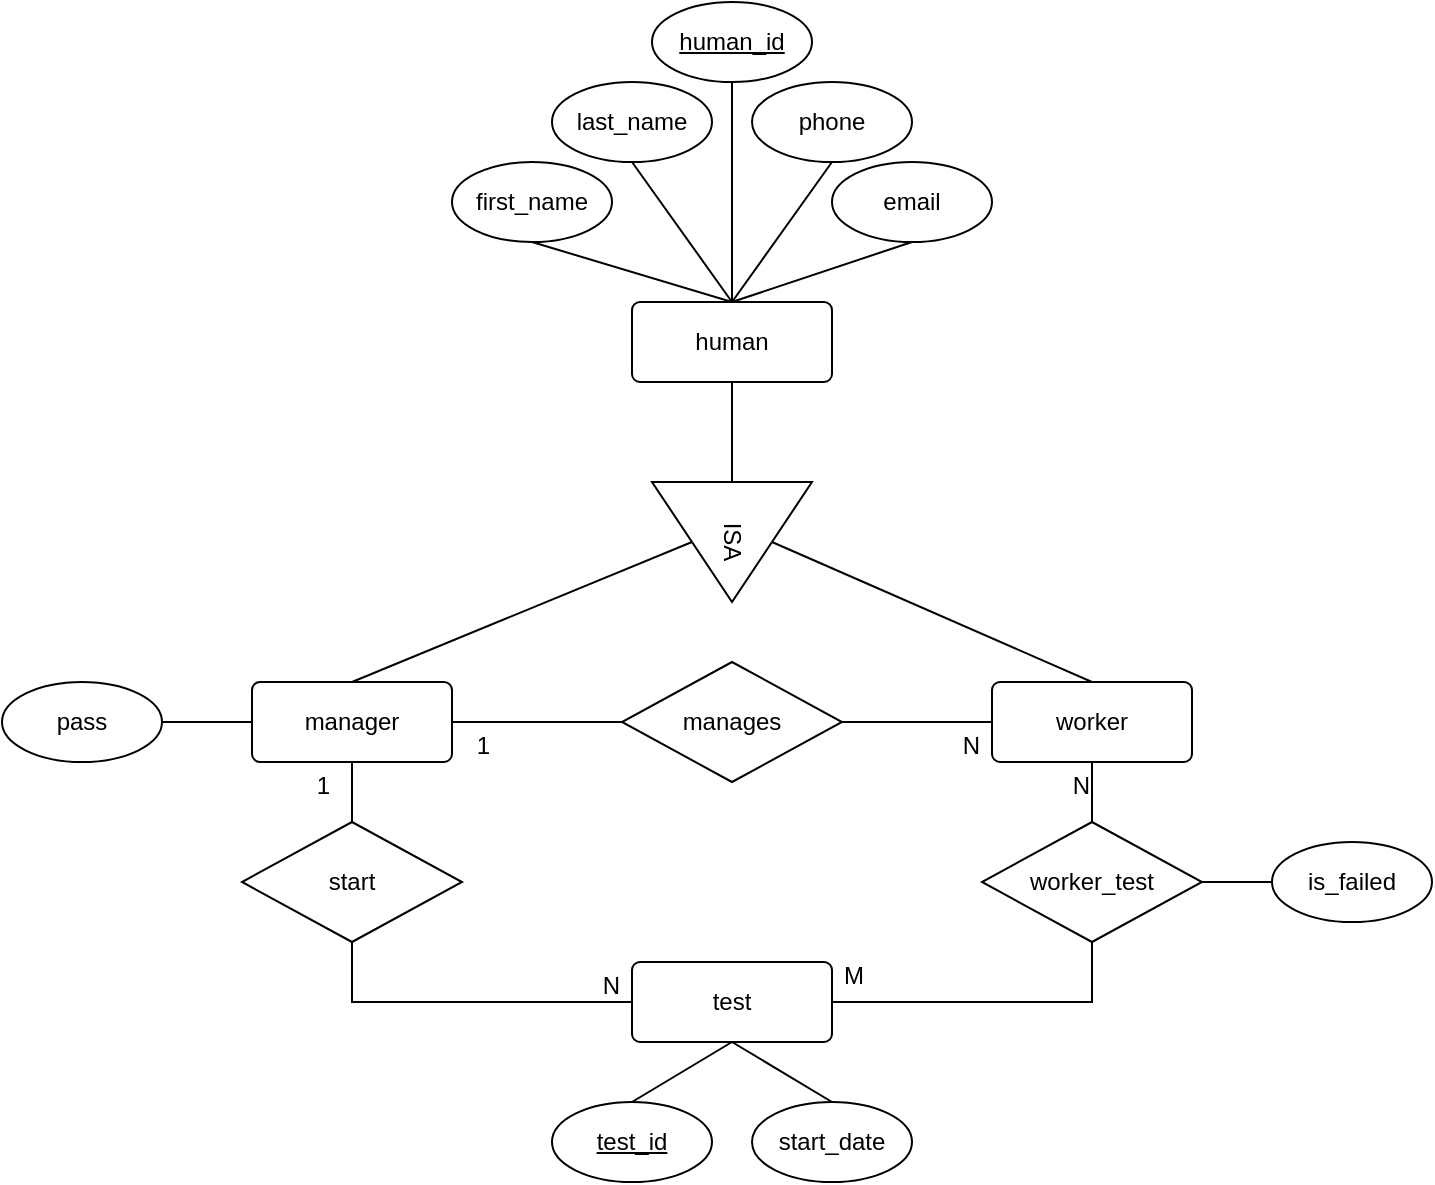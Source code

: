 <mxfile version="28.1.1">
  <diagram name="‫עמוד-1‬" id="a0sxusuZwEAnrO92uEmm">
    <mxGraphModel dx="1546" dy="388" grid="1" gridSize="10" guides="1" tooltips="1" connect="1" arrows="1" fold="1" page="1" pageScale="1" pageWidth="827" pageHeight="1169" math="0" shadow="0">
      <root>
        <mxCell id="0" />
        <mxCell id="1" parent="0" />
        <mxCell id="4_KPcj4YJHk1wF-UFKJq-1" value="" style="edgeStyle=orthogonalEdgeStyle;rounded=0;orthogonalLoop=1;jettySize=auto;html=1;" parent="1" edge="1">
          <mxGeometry relative="1" as="geometry">
            <mxPoint x="-10" y="480" as="sourcePoint" />
          </mxGeometry>
        </mxCell>
        <mxCell id="4_KPcj4YJHk1wF-UFKJq-140" value="" style="edgeStyle=orthogonalEdgeStyle;rounded=0;orthogonalLoop=1;jettySize=auto;html=1;" parent="1" edge="1">
          <mxGeometry relative="1" as="geometry">
            <mxPoint x="-70" y="2460" as="sourcePoint" />
          </mxGeometry>
        </mxCell>
        <mxCell id="6-pD-SDjTyEoyMlk92ho-1" value="" style="edgeStyle=orthogonalEdgeStyle;rounded=0;orthogonalLoop=1;jettySize=auto;html=1;" parent="1" edge="1">
          <mxGeometry relative="1" as="geometry">
            <mxPoint x="470" y="540" as="sourcePoint" />
          </mxGeometry>
        </mxCell>
        <mxCell id="6-pD-SDjTyEoyMlk92ho-140" value="" style="edgeStyle=orthogonalEdgeStyle;rounded=0;orthogonalLoop=1;jettySize=auto;html=1;" parent="1" edge="1">
          <mxGeometry relative="1" as="geometry">
            <mxPoint x="410" y="2520" as="sourcePoint" />
          </mxGeometry>
        </mxCell>
        <mxCell id="sLQLiBAyIfBGB4FIWRoG-1" value="human" style="rounded=1;arcSize=10;whiteSpace=wrap;html=1;align=center;" vertex="1" parent="1">
          <mxGeometry x="255" y="820" width="100" height="40" as="geometry" />
        </mxCell>
        <mxCell id="sLQLiBAyIfBGB4FIWRoG-2" value="manager" style="rounded=1;arcSize=10;whiteSpace=wrap;html=1;align=center;" vertex="1" parent="1">
          <mxGeometry x="65" y="1010" width="100" height="40" as="geometry" />
        </mxCell>
        <mxCell id="sLQLiBAyIfBGB4FIWRoG-3" value="first_name" style="ellipse;whiteSpace=wrap;html=1;align=center;" vertex="1" parent="1">
          <mxGeometry x="165" y="750" width="80" height="40" as="geometry" />
        </mxCell>
        <mxCell id="sLQLiBAyIfBGB4FIWRoG-4" value="last_name" style="ellipse;whiteSpace=wrap;html=1;align=center;" vertex="1" parent="1">
          <mxGeometry x="215" y="710" width="80" height="40" as="geometry" />
        </mxCell>
        <mxCell id="sLQLiBAyIfBGB4FIWRoG-5" value="phone" style="ellipse;whiteSpace=wrap;html=1;align=center;" vertex="1" parent="1">
          <mxGeometry x="315" y="710" width="80" height="40" as="geometry" />
        </mxCell>
        <mxCell id="sLQLiBAyIfBGB4FIWRoG-6" value="email" style="ellipse;whiteSpace=wrap;html=1;align=center;" vertex="1" parent="1">
          <mxGeometry x="355" y="750" width="80" height="40" as="geometry" />
        </mxCell>
        <mxCell id="sLQLiBAyIfBGB4FIWRoG-7" value="" style="endArrow=none;html=1;rounded=0;entryX=0.5;entryY=1;entryDx=0;entryDy=0;exitX=0.5;exitY=0;exitDx=0;exitDy=0;" edge="1" parent="1" source="sLQLiBAyIfBGB4FIWRoG-1" target="sLQLiBAyIfBGB4FIWRoG-3">
          <mxGeometry relative="1" as="geometry">
            <mxPoint x="85" y="840" as="sourcePoint" />
            <mxPoint x="245" y="840" as="targetPoint" />
          </mxGeometry>
        </mxCell>
        <mxCell id="sLQLiBAyIfBGB4FIWRoG-8" value="" style="endArrow=none;html=1;rounded=0;entryX=0.5;entryY=1;entryDx=0;entryDy=0;exitX=0.5;exitY=0;exitDx=0;exitDy=0;" edge="1" parent="1" source="sLQLiBAyIfBGB4FIWRoG-1" target="sLQLiBAyIfBGB4FIWRoG-4">
          <mxGeometry relative="1" as="geometry">
            <mxPoint x="395" y="830" as="sourcePoint" />
            <mxPoint x="255" y="800" as="targetPoint" />
          </mxGeometry>
        </mxCell>
        <mxCell id="sLQLiBAyIfBGB4FIWRoG-9" value="" style="endArrow=none;html=1;rounded=0;entryX=0.5;entryY=1;entryDx=0;entryDy=0;exitX=0.5;exitY=0;exitDx=0;exitDy=0;" edge="1" parent="1" source="sLQLiBAyIfBGB4FIWRoG-1" target="sLQLiBAyIfBGB4FIWRoG-5">
          <mxGeometry relative="1" as="geometry">
            <mxPoint x="445" y="850" as="sourcePoint" />
            <mxPoint x="305" y="820" as="targetPoint" />
          </mxGeometry>
        </mxCell>
        <mxCell id="sLQLiBAyIfBGB4FIWRoG-10" value="" style="endArrow=none;html=1;rounded=0;entryX=0.5;entryY=1;entryDx=0;entryDy=0;exitX=0.5;exitY=0;exitDx=0;exitDy=0;" edge="1" parent="1" source="sLQLiBAyIfBGB4FIWRoG-1" target="sLQLiBAyIfBGB4FIWRoG-6">
          <mxGeometry relative="1" as="geometry">
            <mxPoint x="445" y="850" as="sourcePoint" />
            <mxPoint x="305" y="820" as="targetPoint" />
          </mxGeometry>
        </mxCell>
        <mxCell id="sLQLiBAyIfBGB4FIWRoG-11" value="ISA" style="triangle;whiteSpace=wrap;html=1;rotation=90;" vertex="1" parent="1">
          <mxGeometry x="275" y="900" width="60" height="80" as="geometry" />
        </mxCell>
        <mxCell id="sLQLiBAyIfBGB4FIWRoG-12" value="" style="endArrow=none;html=1;rounded=0;entryX=0.5;entryY=1;entryDx=0;entryDy=0;exitX=0;exitY=0.5;exitDx=0;exitDy=0;" edge="1" parent="1" source="sLQLiBAyIfBGB4FIWRoG-11" target="sLQLiBAyIfBGB4FIWRoG-1">
          <mxGeometry relative="1" as="geometry">
            <mxPoint x="375" y="860" as="sourcePoint" />
            <mxPoint x="465" y="830" as="targetPoint" />
          </mxGeometry>
        </mxCell>
        <mxCell id="sLQLiBAyIfBGB4FIWRoG-13" value="&lt;u&gt;human_id&lt;/u&gt;" style="ellipse;whiteSpace=wrap;html=1;align=center;" vertex="1" parent="1">
          <mxGeometry x="265" y="670" width="80" height="40" as="geometry" />
        </mxCell>
        <mxCell id="sLQLiBAyIfBGB4FIWRoG-14" value="" style="endArrow=none;html=1;rounded=0;entryX=0.5;entryY=1;entryDx=0;entryDy=0;exitX=0.5;exitY=0;exitDx=0;exitDy=0;" edge="1" parent="1" source="sLQLiBAyIfBGB4FIWRoG-1" target="sLQLiBAyIfBGB4FIWRoG-13">
          <mxGeometry relative="1" as="geometry">
            <mxPoint x="325" y="850" as="sourcePoint" />
            <mxPoint x="375" y="780" as="targetPoint" />
          </mxGeometry>
        </mxCell>
        <mxCell id="sLQLiBAyIfBGB4FIWRoG-15" value="" style="endArrow=none;html=1;rounded=0;entryX=0.5;entryY=1;entryDx=0;entryDy=0;exitX=0.5;exitY=0;exitDx=0;exitDy=0;" edge="1" parent="1" source="sLQLiBAyIfBGB4FIWRoG-2" target="sLQLiBAyIfBGB4FIWRoG-11">
          <mxGeometry relative="1" as="geometry">
            <mxPoint x="195" y="1030" as="sourcePoint" />
            <mxPoint x="245" y="960" as="targetPoint" />
          </mxGeometry>
        </mxCell>
        <mxCell id="sLQLiBAyIfBGB4FIWRoG-16" value="worker" style="rounded=1;arcSize=10;whiteSpace=wrap;html=1;align=center;" vertex="1" parent="1">
          <mxGeometry x="435" y="1010" width="100" height="40" as="geometry" />
        </mxCell>
        <mxCell id="sLQLiBAyIfBGB4FIWRoG-17" value="" style="endArrow=none;html=1;rounded=0;entryX=0.5;entryY=0;entryDx=0;entryDy=0;exitX=0.5;exitY=0;exitDx=0;exitDy=0;" edge="1" parent="1" source="sLQLiBAyIfBGB4FIWRoG-11" target="sLQLiBAyIfBGB4FIWRoG-16">
          <mxGeometry relative="1" as="geometry">
            <mxPoint x="215" y="1060" as="sourcePoint" />
            <mxPoint x="385" y="990" as="targetPoint" />
          </mxGeometry>
        </mxCell>
        <mxCell id="sLQLiBAyIfBGB4FIWRoG-18" value="manages" style="shape=rhombus;perimeter=rhombusPerimeter;whiteSpace=wrap;html=1;align=center;" vertex="1" parent="1">
          <mxGeometry x="250" y="1000" width="110" height="60" as="geometry" />
        </mxCell>
        <mxCell id="sLQLiBAyIfBGB4FIWRoG-19" value="" style="endArrow=none;html=1;rounded=0;entryX=1;entryY=0.5;entryDx=0;entryDy=0;exitX=0;exitY=0.5;exitDx=0;exitDy=0;" edge="1" parent="1" source="sLQLiBAyIfBGB4FIWRoG-18" target="sLQLiBAyIfBGB4FIWRoG-2">
          <mxGeometry relative="1" as="geometry">
            <mxPoint x="205" y="1050" as="sourcePoint" />
            <mxPoint x="375" y="980" as="targetPoint" />
          </mxGeometry>
        </mxCell>
        <mxCell id="sLQLiBAyIfBGB4FIWRoG-20" value="" style="endArrow=none;html=1;rounded=0;entryX=1;entryY=0.5;entryDx=0;entryDy=0;exitX=0;exitY=0.5;exitDx=0;exitDy=0;" edge="1" parent="1" source="sLQLiBAyIfBGB4FIWRoG-16" target="sLQLiBAyIfBGB4FIWRoG-18">
          <mxGeometry relative="1" as="geometry">
            <mxPoint x="420" y="1080" as="sourcePoint" />
            <mxPoint x="335" y="1080" as="targetPoint" />
          </mxGeometry>
        </mxCell>
        <mxCell id="sLQLiBAyIfBGB4FIWRoG-21" value="1" style="resizable=0;html=1;whiteSpace=wrap;align=right;verticalAlign=bottom;" connectable="0" vertex="1" parent="1">
          <mxGeometry x="185" y="1050" as="geometry" />
        </mxCell>
        <mxCell id="sLQLiBAyIfBGB4FIWRoG-22" value="N" style="resizable=0;html=1;whiteSpace=wrap;align=right;verticalAlign=bottom;" connectable="0" vertex="1" parent="1">
          <mxGeometry x="430" y="1050" as="geometry" />
        </mxCell>
        <mxCell id="sLQLiBAyIfBGB4FIWRoG-23" value="test" style="rounded=1;arcSize=10;whiteSpace=wrap;html=1;align=center;" vertex="1" parent="1">
          <mxGeometry x="255" y="1150" width="100" height="40" as="geometry" />
        </mxCell>
        <mxCell id="sLQLiBAyIfBGB4FIWRoG-24" value="start" style="shape=rhombus;perimeter=rhombusPerimeter;whiteSpace=wrap;html=1;align=center;" vertex="1" parent="1">
          <mxGeometry x="60" y="1080" width="110" height="60" as="geometry" />
        </mxCell>
        <mxCell id="sLQLiBAyIfBGB4FIWRoG-25" value="" style="endArrow=none;html=1;rounded=0;entryX=0.5;entryY=0;entryDx=0;entryDy=0;exitX=0.5;exitY=1;exitDx=0;exitDy=0;" edge="1" parent="1" source="sLQLiBAyIfBGB4FIWRoG-2" target="sLQLiBAyIfBGB4FIWRoG-24">
          <mxGeometry relative="1" as="geometry">
            <mxPoint x="215" y="1060" as="sourcePoint" />
            <mxPoint x="385" y="990" as="targetPoint" />
          </mxGeometry>
        </mxCell>
        <mxCell id="sLQLiBAyIfBGB4FIWRoG-26" value="" style="endArrow=none;html=1;rounded=0;entryX=0;entryY=0.5;entryDx=0;entryDy=0;exitX=0.5;exitY=1;exitDx=0;exitDy=0;" edge="1" parent="1" source="sLQLiBAyIfBGB4FIWRoG-24" target="sLQLiBAyIfBGB4FIWRoG-23">
          <mxGeometry relative="1" as="geometry">
            <mxPoint x="135" y="1120" as="sourcePoint" />
            <mxPoint x="135" y="1170" as="targetPoint" />
            <Array as="points">
              <mxPoint x="115" y="1170" />
            </Array>
          </mxGeometry>
        </mxCell>
        <mxCell id="sLQLiBAyIfBGB4FIWRoG-27" value="worker_test" style="shape=rhombus;perimeter=rhombusPerimeter;whiteSpace=wrap;html=1;align=center;" vertex="1" parent="1">
          <mxGeometry x="430" y="1080" width="110" height="60" as="geometry" />
        </mxCell>
        <mxCell id="sLQLiBAyIfBGB4FIWRoG-28" value="" style="endArrow=none;html=1;rounded=0;entryX=0.5;entryY=0;entryDx=0;entryDy=0;exitX=0.5;exitY=1;exitDx=0;exitDy=0;" edge="1" parent="1" source="sLQLiBAyIfBGB4FIWRoG-16" target="sLQLiBAyIfBGB4FIWRoG-27">
          <mxGeometry relative="1" as="geometry">
            <mxPoint x="195" y="1090" as="sourcePoint" />
            <mxPoint x="195" y="1120" as="targetPoint" />
          </mxGeometry>
        </mxCell>
        <mxCell id="sLQLiBAyIfBGB4FIWRoG-29" value="" style="endArrow=none;html=1;rounded=0;entryX=1;entryY=0.5;entryDx=0;entryDy=0;exitX=0.5;exitY=1;exitDx=0;exitDy=0;" edge="1" parent="1" source="sLQLiBAyIfBGB4FIWRoG-27" target="sLQLiBAyIfBGB4FIWRoG-23">
          <mxGeometry relative="1" as="geometry">
            <mxPoint x="455" y="1180" as="sourcePoint" />
            <mxPoint x="455" y="1210" as="targetPoint" />
            <Array as="points">
              <mxPoint x="485" y="1170" />
            </Array>
          </mxGeometry>
        </mxCell>
        <mxCell id="sLQLiBAyIfBGB4FIWRoG-30" value="&lt;u&gt;test_id&lt;/u&gt;" style="ellipse;whiteSpace=wrap;html=1;align=center;" vertex="1" parent="1">
          <mxGeometry x="215" y="1220" width="80" height="40" as="geometry" />
        </mxCell>
        <mxCell id="sLQLiBAyIfBGB4FIWRoG-31" value="N" style="resizable=0;html=1;whiteSpace=wrap;align=right;verticalAlign=bottom;" connectable="0" vertex="1" parent="1">
          <mxGeometry x="250" y="1170" as="geometry" />
        </mxCell>
        <mxCell id="sLQLiBAyIfBGB4FIWRoG-32" value="N" style="resizable=0;html=1;whiteSpace=wrap;align=right;verticalAlign=bottom;" connectable="0" vertex="1" parent="1">
          <mxGeometry x="485" y="1070" as="geometry" />
        </mxCell>
        <mxCell id="sLQLiBAyIfBGB4FIWRoG-33" value="1" style="resizable=0;html=1;whiteSpace=wrap;align=right;verticalAlign=bottom;" connectable="0" vertex="1" parent="1">
          <mxGeometry x="105" y="1070" as="geometry" />
        </mxCell>
        <mxCell id="sLQLiBAyIfBGB4FIWRoG-34" value="M" style="resizable=0;html=1;whiteSpace=wrap;align=right;verticalAlign=bottom;" connectable="0" vertex="1" parent="1">
          <mxGeometry x="469" y="1060" as="geometry">
            <mxPoint x="-97" y="105" as="offset" />
          </mxGeometry>
        </mxCell>
        <mxCell id="sLQLiBAyIfBGB4FIWRoG-35" value="start_date" style="ellipse;whiteSpace=wrap;html=1;align=center;" vertex="1" parent="1">
          <mxGeometry x="315" y="1220" width="80" height="40" as="geometry" />
        </mxCell>
        <mxCell id="sLQLiBAyIfBGB4FIWRoG-36" value="" style="endArrow=none;html=1;rounded=0;entryX=0.5;entryY=1;entryDx=0;entryDy=0;exitX=0.5;exitY=0;exitDx=0;exitDy=0;" edge="1" parent="1" source="sLQLiBAyIfBGB4FIWRoG-30" target="sLQLiBAyIfBGB4FIWRoG-23">
          <mxGeometry relative="1" as="geometry">
            <mxPoint x="235" y="1270" as="sourcePoint" />
            <mxPoint x="235" y="1220" as="targetPoint" />
          </mxGeometry>
        </mxCell>
        <mxCell id="sLQLiBAyIfBGB4FIWRoG-37" value="" style="endArrow=none;html=1;rounded=0;entryX=0.5;entryY=1;entryDx=0;entryDy=0;exitX=0.5;exitY=0;exitDx=0;exitDy=0;" edge="1" parent="1" source="sLQLiBAyIfBGB4FIWRoG-35" target="sLQLiBAyIfBGB4FIWRoG-23">
          <mxGeometry relative="1" as="geometry">
            <mxPoint x="305" y="1300" as="sourcePoint" />
            <mxPoint x="305" y="1250" as="targetPoint" />
          </mxGeometry>
        </mxCell>
        <mxCell id="sLQLiBAyIfBGB4FIWRoG-38" value="is_failed" style="ellipse;whiteSpace=wrap;html=1;align=center;" vertex="1" parent="1">
          <mxGeometry x="575" y="1090" width="80" height="40" as="geometry" />
        </mxCell>
        <mxCell id="sLQLiBAyIfBGB4FIWRoG-39" value="" style="endArrow=none;html=1;rounded=0;entryX=0;entryY=0.5;entryDx=0;entryDy=0;exitX=1;exitY=0.5;exitDx=0;exitDy=0;" edge="1" parent="1" source="sLQLiBAyIfBGB4FIWRoG-27" target="sLQLiBAyIfBGB4FIWRoG-38">
          <mxGeometry relative="1" as="geometry">
            <mxPoint x="505" y="1110" as="sourcePoint" />
            <mxPoint x="665" y="1180" as="targetPoint" />
          </mxGeometry>
        </mxCell>
        <mxCell id="sLQLiBAyIfBGB4FIWRoG-40" value="pass" style="ellipse;whiteSpace=wrap;html=1;align=center;" vertex="1" parent="1">
          <mxGeometry x="-60" y="1010" width="80" height="40" as="geometry" />
        </mxCell>
        <mxCell id="sLQLiBAyIfBGB4FIWRoG-42" value="" style="endArrow=none;html=1;rounded=0;entryX=0;entryY=0.5;entryDx=0;entryDy=0;exitX=1;exitY=0.5;exitDx=0;exitDy=0;" edge="1" parent="1" source="sLQLiBAyIfBGB4FIWRoG-40" target="sLQLiBAyIfBGB4FIWRoG-2">
          <mxGeometry width="50" height="50" relative="1" as="geometry">
            <mxPoint x="-30" y="1110" as="sourcePoint" />
            <mxPoint x="20" y="1060" as="targetPoint" />
          </mxGeometry>
        </mxCell>
      </root>
    </mxGraphModel>
  </diagram>
</mxfile>
